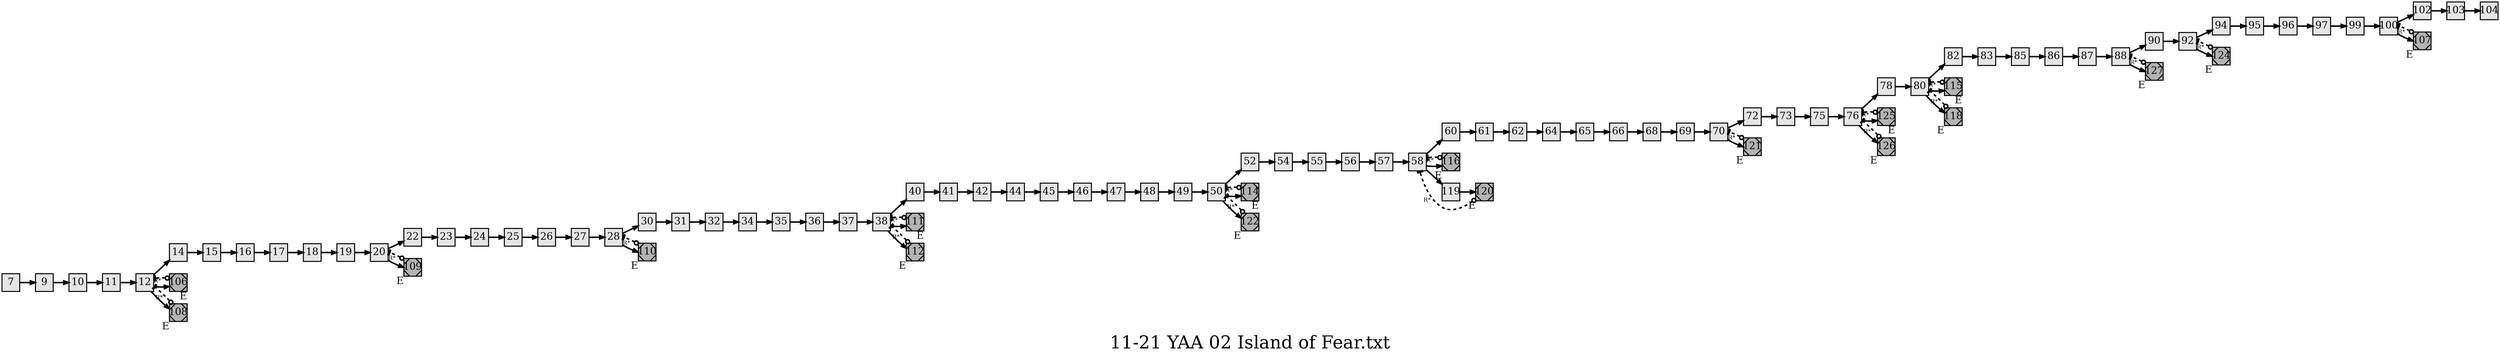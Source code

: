 digraph g{
  graph [ label="11-21 YAA 02 Island of Fear.txt" rankdir=LR, ordering=out, fontsize=36, nodesep="0.35", ranksep="0.45"];
  node  [shape=rect, penwidth=2, fontsize=20, style=filled, fillcolor=grey90, margin="0,0", labelfloat=true, regular=true, fixedsize=true];
  edge  [labelfloat=true, penwidth=3, fontsize=12];

  7 -> 9;
  9 -> 10;
  10 -> 11;
  11 -> 12;
  12 -> 14;
  12 -> 106;
  12 -> 108;
  14 -> 15;
  15 -> 16;
  16 -> 17;
  17 -> 18;
  18 -> 19;
  19 -> 20;
  20 -> 22;
  20 -> 109;
  22 -> 23;
  23 -> 24;
  24 -> 25;
  25 -> 26;
  26 -> 27;
  27 -> 28;
  28 -> 30;
  28 -> 110;
  30 -> 31;
  31 -> 32;
  32 -> 34;
  34 -> 35;
  35 -> 36;
  36 -> 37;
  37 -> 38;
  38 -> 40;
  38 -> 111;
  38 -> 112;
  40 -> 41;
  41 -> 42;
  42 -> 44;
  44 -> 45;
  45 -> 46;
  46 -> 47;
  47 -> 48;
  48 -> 49;
  49 -> 50;
  50 -> 52;
  50 -> 114;
  50 -> 122;
  52 -> 54;
  54 -> 55;
  55 -> 56;
  56 -> 57;
  57 -> 58;
  58 -> 60;
  58 -> 116;
  58 -> 119;
  60 -> 61;
  61 -> 62;
  62 -> 64;
  64 -> 65;
  65 -> 66;
  66 -> 68;
  68 -> 69;
  69 -> 70;
  70 -> 72;
  70 -> 121;
  72 -> 73;
  73 -> 75;
  75 -> 76;
  76 -> 78;
  76 -> 125;
  76 -> 126;
  78 -> 80;
  80 -> 82;
  80 -> 115;
  80 -> 118;
  82 -> 83;
  83 -> 85;
  85 -> 86;
  86 -> 87;
  87 -> 88;
  88 -> 90;
  88 -> 127;
  90 -> 92;
  92 -> 94;
  92 -> 124;
  94 -> 95;
  95 -> 96;
  96 -> 97;
  97 -> 99;
  99 -> 100;
  100 -> 102;
  100 -> 107;
  102 -> 103;
  103 -> 104;
  106	[ xlabel="E", shape=Msquare, fontsize=20, fillcolor=grey70 ];
  106 -> 12	[ xlabel="R*", dir=both, arrowhead=tee, arrowtail=odot, style=dashed, constraint=false ];
  107	[ xlabel="E", shape=Msquare, fontsize=20, fillcolor=grey70 ];
  107 -> 100	[ xlabel="R*", dir=both, arrowhead=tee, arrowtail=odot, style=dashed, constraint=false ];
  108	[ xlabel="E", shape=Msquare, fontsize=20, fillcolor=grey70 ];
  108 -> 12	[ xlabel="R*", dir=both, arrowhead=tee, arrowtail=odot, style=dashed, constraint=false ];
  109	[ xlabel="E", shape=Msquare, fontsize=20, fillcolor=grey70 ];
  109 -> 20	[ xlabel="R*", dir=both, arrowhead=tee, arrowtail=odot, style=dashed, constraint=false ];
  110	[ xlabel="E", shape=Msquare, fontsize=20, fillcolor=grey70 ];
  110 -> 28	[ xlabel="R*", dir=both, arrowhead=tee, arrowtail=odot, style=dashed, constraint=false ];
  111	[ xlabel="E", shape=Msquare, fontsize=20, fillcolor=grey70 ];
  111 -> 38	[ xlabel="R*", dir=both, arrowhead=tee, arrowtail=odot, style=dashed, constraint=false ];
  112	[ xlabel="E", shape=Msquare, fontsize=20, fillcolor=grey70 ];
  112 -> 38	[ xlabel="R*", dir=both, arrowhead=tee, arrowtail=odot, style=dashed, constraint=false ];
  114	[ xlabel="E", shape=Msquare, fontsize=20, fillcolor=grey70 ];
  114 -> 50	[ xlabel="R*", dir=both, arrowhead=tee, arrowtail=odot, style=dashed, constraint=false ];
  115	[ xlabel="E", shape=Msquare, fontsize=20, fillcolor=grey70 ];
  115 -> 80	[ xlabel="R*", dir=both, arrowhead=tee, arrowtail=odot, style=dashed, constraint=false ];
  116	[ xlabel="E", shape=Msquare, fontsize=20, fillcolor=grey70 ];
  116 -> 58	[ xlabel="R*", dir=both, arrowhead=tee, arrowtail=odot, style=dashed, constraint=false ];
  118	[ xlabel="E", shape=Msquare, fontsize=20, fillcolor=grey70 ];
  118 -> 80	[ xlabel="R*", dir=both, arrowhead=tee, arrowtail=odot, style=dashed, constraint=false ];
  119 -> 120;
  120	[ xlabel="E", shape=Msquare, fontsize=20, fillcolor=grey70 ];
  120 -> 58	[ xlabel="R*", dir=both, arrowhead=tee, arrowtail=odot, style=dashed, constraint=false ];
  121	[ xlabel="E", shape=Msquare, fontsize=20, fillcolor=grey70 ];
  121 -> 70	[ xlabel="R*", dir=both, arrowhead=tee, arrowtail=odot, style=dashed, constraint=false ];
  122	[ xlabel="E", shape=Msquare, fontsize=20, fillcolor=grey70 ];
  122 -> 50	[ xlabel="R*", dir=both, arrowhead=tee, arrowtail=odot, style=dashed, constraint=false ];
  124	[ xlabel="E", shape=Msquare, fontsize=20, fillcolor=grey70 ];
  124 -> 92	[ xlabel="R*", dir=both, arrowhead=tee, arrowtail=odot, style=dashed, constraint=false ];
  125	[ xlabel="E", shape=Msquare, fontsize=20, fillcolor=grey70 ];
  125 -> 76	[ xlabel="R*", dir=both, arrowhead=tee, arrowtail=odot, style=dashed, constraint=false ];
  126	[ xlabel="E", shape=Msquare, fontsize=20, fillcolor=grey70 ];
  126 -> 76	[ xlabel="R*", dir=both, arrowhead=tee, arrowtail=odot, style=dashed, constraint=false ];
  127	[ xlabel="E", shape=Msquare, fontsize=20, fillcolor=grey70 ];
  127 -> 88	[ xlabel="R*", dir=both, arrowhead=tee, arrowtail=odot, style=dashed, constraint=false ];
}

